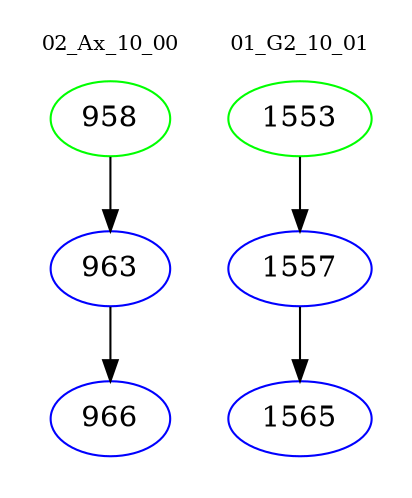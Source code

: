 digraph{
subgraph cluster_0 {
color = white
label = "02_Ax_10_00";
fontsize=10;
T0_958 [label="958", color="green"]
T0_958 -> T0_963 [color="black"]
T0_963 [label="963", color="blue"]
T0_963 -> T0_966 [color="black"]
T0_966 [label="966", color="blue"]
}
subgraph cluster_1 {
color = white
label = "01_G2_10_01";
fontsize=10;
T1_1553 [label="1553", color="green"]
T1_1553 -> T1_1557 [color="black"]
T1_1557 [label="1557", color="blue"]
T1_1557 -> T1_1565 [color="black"]
T1_1565 [label="1565", color="blue"]
}
}
